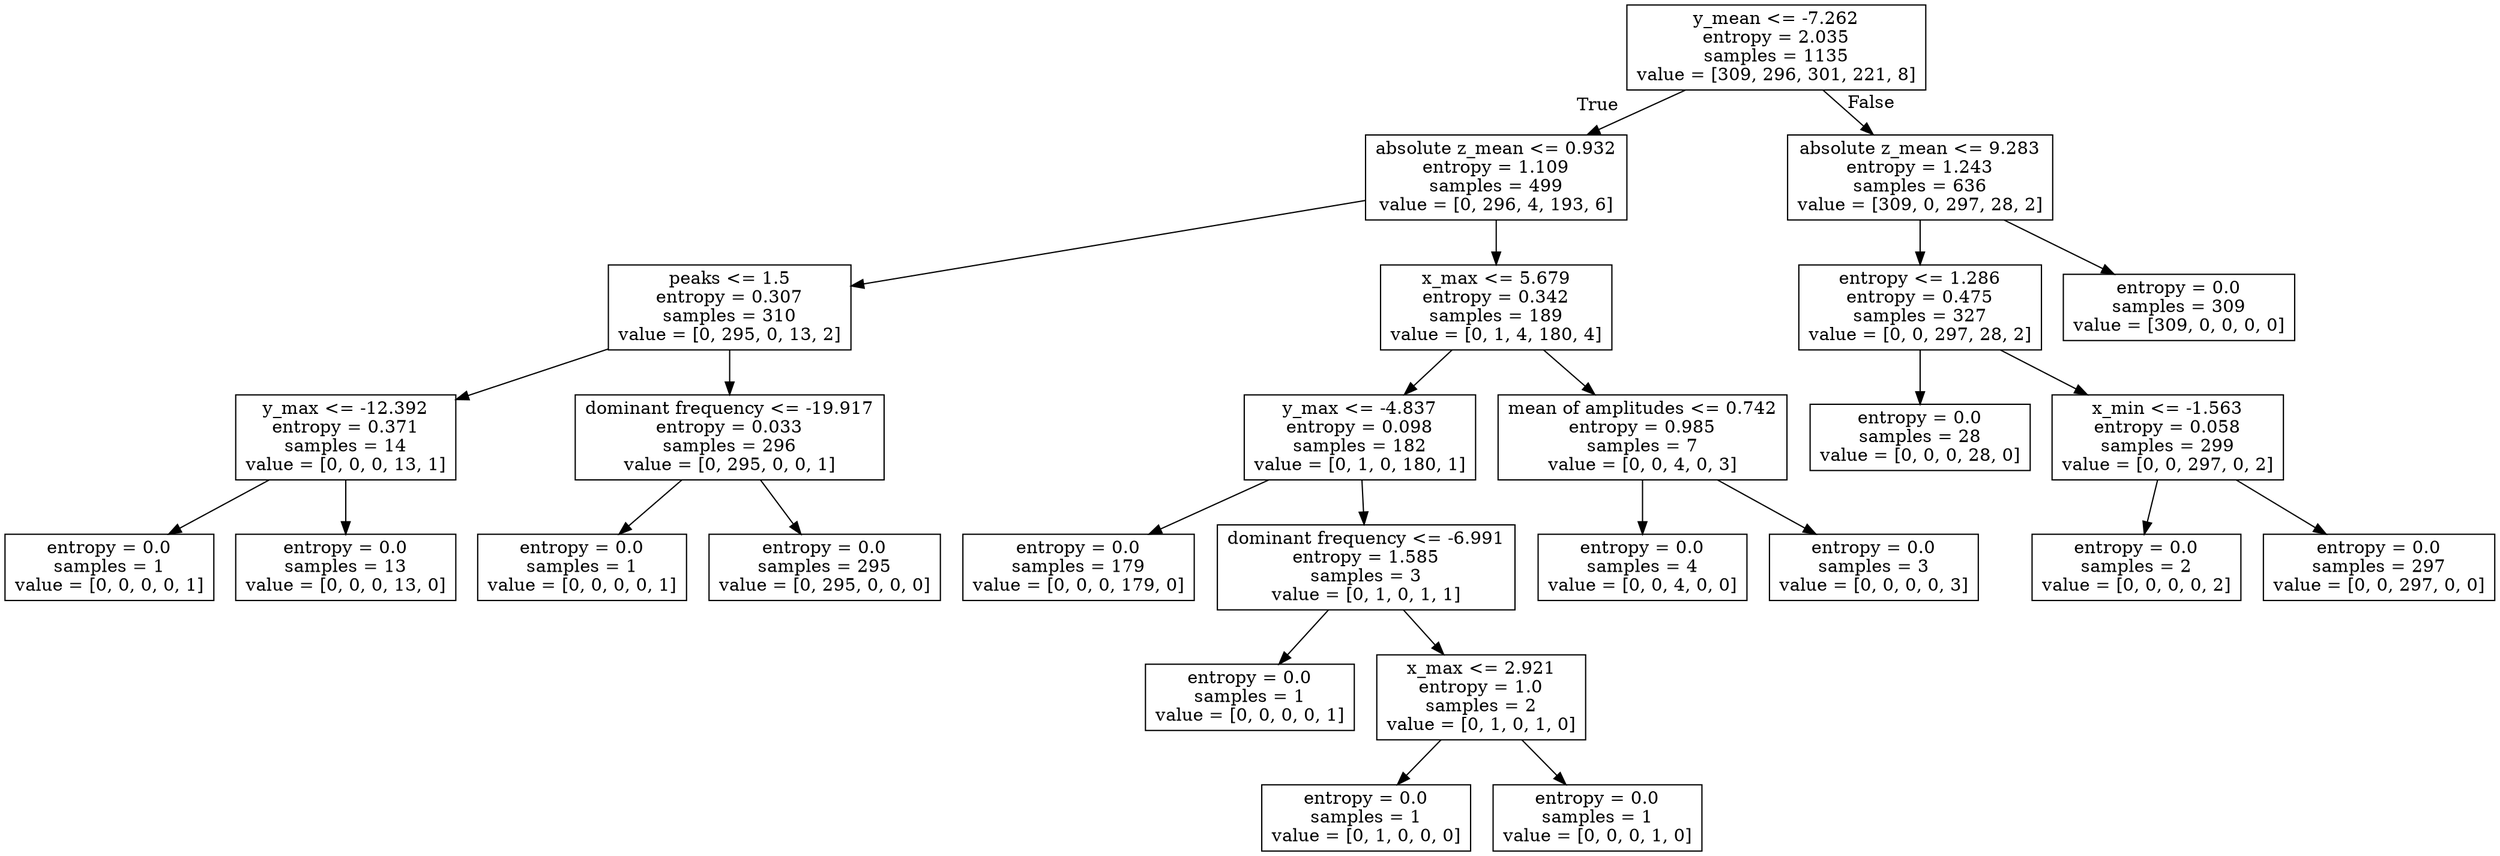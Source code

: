 digraph Tree {
node [shape=box] ;
0 [label="y_mean <= -7.262\nentropy = 2.035\nsamples = 1135\nvalue = [309, 296, 301, 221, 8]"] ;
1 [label="absolute z_mean <= 0.932\nentropy = 1.109\nsamples = 499\nvalue = [0, 296, 4, 193, 6]"] ;
0 -> 1 [labeldistance=2.5, labelangle=45, headlabel="True"] ;
2 [label="peaks <= 1.5\nentropy = 0.307\nsamples = 310\nvalue = [0, 295, 0, 13, 2]"] ;
1 -> 2 ;
3 [label="y_max <= -12.392\nentropy = 0.371\nsamples = 14\nvalue = [0, 0, 0, 13, 1]"] ;
2 -> 3 ;
4 [label="entropy = 0.0\nsamples = 1\nvalue = [0, 0, 0, 0, 1]"] ;
3 -> 4 ;
5 [label="entropy = 0.0\nsamples = 13\nvalue = [0, 0, 0, 13, 0]"] ;
3 -> 5 ;
6 [label="dominant frequency <= -19.917\nentropy = 0.033\nsamples = 296\nvalue = [0, 295, 0, 0, 1]"] ;
2 -> 6 ;
7 [label="entropy = 0.0\nsamples = 1\nvalue = [0, 0, 0, 0, 1]"] ;
6 -> 7 ;
8 [label="entropy = 0.0\nsamples = 295\nvalue = [0, 295, 0, 0, 0]"] ;
6 -> 8 ;
9 [label="x_max <= 5.679\nentropy = 0.342\nsamples = 189\nvalue = [0, 1, 4, 180, 4]"] ;
1 -> 9 ;
10 [label="y_max <= -4.837\nentropy = 0.098\nsamples = 182\nvalue = [0, 1, 0, 180, 1]"] ;
9 -> 10 ;
11 [label="entropy = 0.0\nsamples = 179\nvalue = [0, 0, 0, 179, 0]"] ;
10 -> 11 ;
12 [label="dominant frequency <= -6.991\nentropy = 1.585\nsamples = 3\nvalue = [0, 1, 0, 1, 1]"] ;
10 -> 12 ;
13 [label="entropy = 0.0\nsamples = 1\nvalue = [0, 0, 0, 0, 1]"] ;
12 -> 13 ;
14 [label="x_max <= 2.921\nentropy = 1.0\nsamples = 2\nvalue = [0, 1, 0, 1, 0]"] ;
12 -> 14 ;
15 [label="entropy = 0.0\nsamples = 1\nvalue = [0, 1, 0, 0, 0]"] ;
14 -> 15 ;
16 [label="entropy = 0.0\nsamples = 1\nvalue = [0, 0, 0, 1, 0]"] ;
14 -> 16 ;
17 [label="mean of amplitudes <= 0.742\nentropy = 0.985\nsamples = 7\nvalue = [0, 0, 4, 0, 3]"] ;
9 -> 17 ;
18 [label="entropy = 0.0\nsamples = 4\nvalue = [0, 0, 4, 0, 0]"] ;
17 -> 18 ;
19 [label="entropy = 0.0\nsamples = 3\nvalue = [0, 0, 0, 0, 3]"] ;
17 -> 19 ;
20 [label="absolute z_mean <= 9.283\nentropy = 1.243\nsamples = 636\nvalue = [309, 0, 297, 28, 2]"] ;
0 -> 20 [labeldistance=2.5, labelangle=-45, headlabel="False"] ;
21 [label="entropy <= 1.286\nentropy = 0.475\nsamples = 327\nvalue = [0, 0, 297, 28, 2]"] ;
20 -> 21 ;
22 [label="entropy = 0.0\nsamples = 28\nvalue = [0, 0, 0, 28, 0]"] ;
21 -> 22 ;
23 [label="x_min <= -1.563\nentropy = 0.058\nsamples = 299\nvalue = [0, 0, 297, 0, 2]"] ;
21 -> 23 ;
24 [label="entropy = 0.0\nsamples = 2\nvalue = [0, 0, 0, 0, 2]"] ;
23 -> 24 ;
25 [label="entropy = 0.0\nsamples = 297\nvalue = [0, 0, 297, 0, 0]"] ;
23 -> 25 ;
26 [label="entropy = 0.0\nsamples = 309\nvalue = [309, 0, 0, 0, 0]"] ;
20 -> 26 ;
}
